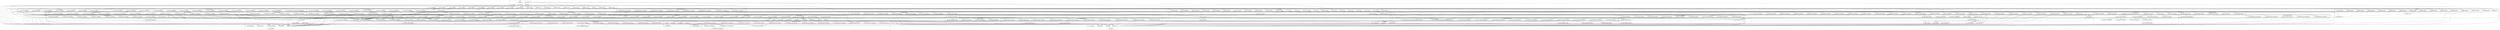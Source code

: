 digraph {
graph [overlap=false]
subgraph cluster_Test_More {
	label="Test::More";
	"Test::More::BEGIN@18";
	"Test::More::BEGIN@225";
	"Test::More::BEGIN@13";
	"Test::More::BEGIN@16";
	"Test::More::BEGIN@15";
	"Test::More::BEGIN@19";
	"Test::More::BEGIN@5";
	"Test::More::BEGIN@260";
	"Test::More::BEGIN@10";
	"Test::More::ok";
	"Test::More::BEGIN@12";
	"Test::More::import_extra";
	"Test::More::BEGIN@23";
	"Test::More::BEGIN@21";
	"Test::More::import";
	"Test::More::BEGIN@3";
	"Test::More::BEGIN@53";
	"Test::More::BEGIN@4";
	"Test::More::done_testing";
	"Test::More::BEGIN@121";
	"Test::More::BEGIN@11";
}
subgraph cluster_Test_Stream_Subtest {
	label="Test::Stream::Subtest";
	"Test::Stream::Subtest::BEGIN@10";
	"Test::Stream::Subtest::BEGIN@9";
	"Test::Stream::Subtest::BEGIN@38";
	"Test::Stream::Subtest::BEGIN@11";
	"Test::Stream::Subtest::BEGIN@2";
	"Test::Stream::Subtest::BEGIN@12";
	"Test::Stream::Subtest::BEGIN@5";
	"Test::Stream::Subtest::BEGIN@14";
	"Test::Stream::Subtest::BEGIN@3";
}
subgraph cluster_Test_Stream_Exporter {
	label="Test::Stream::Exporter";
	"Test::Stream::Exporter::import";
	"Test::Stream::Exporter::__ANON__[lib/Test/Stream/Exporter.pm:39]";
	"Test::Stream::Exporter::export";
	"Test::Stream::Exporter::BEGIN@5";
	"Test::Stream::Exporter::exports";
	"Test::Stream::Exporter::BEGIN@17";
	"Test::Stream::Exporter::CORE:subst";
	"Test::Stream::Exporter::BEGIN@6";
	"Test::Stream::Exporter::cleanup";
	"Test::Stream::Exporter::export_meta";
	"Test::Stream::Exporter::BEGIN@2";
	"Test::Stream::Exporter::export_to";
	"Test::Stream::Exporter::default_export";
	"Test::Stream::Exporter::default_exports";
	"Test::Stream::Exporter::BEGIN@72";
	"Test::Stream::Exporter::BEGIN@3";
}
subgraph cluster_Test_Builder {
	label="Test::Builder";
	"Test::Builder::BEGIN@4";
	"Test::Builder::BEGIN@18";
	"Test::Builder::BEGIN@262";
	"Test::Builder::reset";
	"Test::Builder::BEGIN@14";
	"Test::Builder::BEGIN@22";
	"Test::Builder::BEGIN@261";
	"Test::Builder::BEGIN@3";
	"Test::Builder::BEGIN@12";
	"Test::Builder::BEGIN@5";
	"Test::Builder::BEGIN@20";
	"Test::Builder::BEGIN@17";
	"Test::Builder::BEGIN@15";
	"Test::Builder::new";
	"Test::Builder::BEGIN@11";
	"Test::Builder::BEGIN@944";
	"Test::Builder::create";
	"Test::Builder::BEGIN@13";
}
subgraph cluster_Test_Stream_Threads {
	label="Test::Stream::Threads";
	"Test::Stream::Threads::BEGIN@5";
	"Test::Stream::Threads::BEGIN@2";
	"Test::Stream::Threads::BEGIN@23";
	"Test::Stream::Threads::BEGIN@3";
	"Test::Stream::Threads::BEGIN@6";
}
subgraph cluster_version {
	label="version";
	"version::(cmp";
	"version::(bool";
}
subgraph cluster_Test_Stream_ExitMagic_Context {
	label="Test::Stream::ExitMagic::Context";
	"Test::Stream::ExitMagic::Context::init";
	"Test::Stream::ExitMagic::Context::BEGIN@2";
	"Test::Stream::ExitMagic::Context::BEGIN@3";
	"Test::Stream::ExitMagic::Context::snapshot";
	"Test::Stream::ExitMagic::Context::BEGIN@5";
}
subgraph cluster_Scalar_Util {
	label="Scalar::Util";
	"Scalar::Util::BEGIN@9";
	"Scalar::Util::blessed";
	"Scalar::Util::weaken";
}
subgraph cluster_Test_Stream_Event_Diag {
	label="Test::Stream::Event::Diag";
	"Test::Stream::Event::Diag::BEGIN@11";
	"Test::Stream::Event::Diag::BEGIN@3";
	"Test::Stream::Event::Diag::BEGIN@10";
	"Test::Stream::Event::Diag::BEGIN@5";
	"Test::Stream::Event::Diag::BEGIN@12";
	"Test::Stream::Event::Diag::BEGIN@2";
}
subgraph cluster_Test_Stream_IOSets {
	label="Test::Stream::IOSets";
	"Test::Stream::IOSets::_autoflush";
	"Test::Stream::IOSets::CORE:binmode";
	"Test::Stream::IOSets::CORE:open";
	"Test::Stream::IOSets::_copy_io_layers";
	"Test::Stream::IOSets::open_handles";
	"Test::Stream::IOSets::BEGIN@2";
	"Test::Stream::IOSets::__ANON__[lib/Test/Stream/IOSets.pm:76]";
	"Test::Stream::IOSets::BEGIN@3";
	"Test::Stream::IOSets::CORE:match";
	"Test::Stream::IOSets::reset_legacy";
	"Test::Stream::IOSets::init_legacy";
	"Test::Stream::IOSets::BEGIN@5";
	"Test::Stream::IOSets::CORE:select";
	"Test::Stream::IOSets::_apply_layers";
	"Test::Stream::IOSets::new";
}
subgraph cluster_Test_Stream_PackageUtil {
	label="Test::Stream::PackageUtil";
	"Test::Stream::PackageUtil::import";
	"Test::Stream::PackageUtil::BEGIN@47";
	"Test::Stream::PackageUtil::BEGIN@61";
	"Test::Stream::PackageUtil::BEGIN@46";
	"Test::Stream::PackageUtil::BEGIN@19";
	"Test::Stream::PackageUtil::BEGIN@3";
	"Test::Stream::PackageUtil::BEGIN@2";
	"Test::Stream::PackageUtil::CORE:match";
	"Test::Stream::PackageUtil::package_purge_sym";
	"Test::Stream::PackageUtil::package_sym";
}
subgraph cluster_Exporter {
	label="Exporter";
	"Exporter::import";
	"Exporter::CORE:subst";
	"Exporter::CORE:match";
}
subgraph cluster_Test_Stream_Util {
	label="Test::Stream::Util";
	"Test::Stream::Util::BEGIN@7";
	"Test::Stream::Util::BEGIN@2";
	"Test::Stream::Util::BEGIN@170";
	"Test::Stream::Util::BEGIN@6";
	"Test::Stream::Util::BEGIN@5";
	"Test::Stream::Util::_local_protect";
	"Test::Stream::Util::BEGIN@81";
	"Test::Stream::Util::BEGIN@3";
}
subgraph cluster_Test_Stream_Event_Note {
	label="Test::Stream::Event::Note";
	"Test::Stream::Event::Note::BEGIN@10";
	"Test::Stream::Event::Note::BEGIN@3";
	"Test::Stream::Event::Note::BEGIN@2";
	"Test::Stream::Event::Note::BEGIN@5";
}
subgraph cluster_Config {
	label="Config";
	"Config::BEGIN@11";
	"Config::TIEHASH";
	"Config::BEGIN@9";
	"Config::BEGIN@47";
	"Config::BEGIN@10";
	"Config::FETCH";
	"Config::import";
}
subgraph cluster_Test_Stream_Event_Bail {
	label="Test::Stream::Event::Bail";
	"Test::Stream::Event::Bail::BEGIN@2";
	"Test::Stream::Event::Bail::BEGIN@5";
	"Test::Stream::Event::Bail::BEGIN@3";
}
subgraph cluster_Test_Stream {
	label="Test::Stream";
	"Test::Stream::_finalize_event";
	"Test::Stream::failed";
	"Test::Stream::BEGIN@13";
	"Test::Stream::BEGIN@12";
	"Test::Stream::BEGIN@8";
	"Test::Stream::ended";
	"Test::Stream::BEGIN@628";
	"Test::Stream::BEGIN@659";
	"Test::Stream::plan";
	"Test::Stream::_reset";
	"Test::Stream::init";
	"Test::Stream::_update_state";
	"Test::Stream::BEGIN@10";
	"Test::Stream::CORE:print";
	"Test::Stream::_render_tap";
	"Test::Stream::before_import";
	"Test::Stream::BEGIN@15";
	"Test::Stream::BEGIN@11";
	"Test::Stream::done_testing";
	"Test::Stream::count";
	"Test::Stream::END";
	"Test::Stream::send";
	"Test::Stream::BEGIN@2";
	"Test::Stream::BEGIN@47";
	"Test::Stream::BEGIN@9";
	"Test::Stream::_process_event";
	"Test::Stream::shared";
	"Test::Stream::BEGIN@3";
}
subgraph cluster_Test_Stream_ExitMagic {
	label="Test::Stream::ExitMagic";
	"Test::Stream::ExitMagic::be_helpful_magic";
	"Test::Stream::ExitMagic::do_magic";
	"Test::Stream::ExitMagic::init";
	"Test::Stream::ExitMagic::BEGIN@3";
	"Test::Stream::ExitMagic::BEGIN@2";
	"Test::Stream::ExitMagic::BEGIN@7";
}
subgraph cluster_Test_Stream_Event_Finish {
	label="Test::Stream::Event::Finish";
	"Test::Stream::Event::Finish::BEGIN@5";
	"Test::Stream::Event::Finish::BEGIN@3";
	"Test::Stream::Event::Finish::BEGIN@2";
}
subgraph cluster_Test_Stream_ArrayBase_Meta {
	label="Test::Stream::ArrayBase::Meta";
	"Test::Stream::ArrayBase::Meta::new";
	"Test::Stream::ArrayBase::Meta::BEGIN@57";
	"Test::Stream::ArrayBase::Meta::baseclass";
	"Test::Stream::ArrayBase::Meta::BEGIN@106";
	"Test::Stream::ArrayBase::Meta::_GROW";
	"Test::Stream::ArrayBase::Meta::subclass";
	"Test::Stream::ArrayBase::Meta::BEGIN@3";
	"Test::Stream::ArrayBase::Meta::BEGIN@5";
	"Test::Stream::ArrayBase::Meta::get";
	"Test::Stream::ArrayBase::Meta::BEGIN@2";
	"Test::Stream::ArrayBase::Meta::add_accessors";
	"Test::Stream::ArrayBase::Meta::fields";
}
subgraph cluster_Test_More_Tools {
	label="Test::More::Tools";
	"Test::More::Tools::BEGIN@145";
	"Test::More::Tools::BEGIN@2";
	"Test::More::Tools::BEGIN@5";
	"Test::More::Tools::BEGIN@11";
	"Test::More::Tools::BEGIN@3";
	"Test::More::Tools::BEGIN@12";
	"Test::More::Tools::BEGIN@7";
}
subgraph cluster_Test_Stream_Exporter_Meta {
	label="Test::Stream::Exporter::Meta";
	"Test::Stream::Exporter::Meta::default";
	"Test::Stream::Exporter::Meta::exports";
	"Test::Stream::Exporter::Meta::BEGIN@100";
	"Test::Stream::Exporter::Meta::new";
	"Test::Stream::Exporter::Meta::add";
	"Test::Stream::Exporter::Meta::BEGIN@101.2";
	"Test::Stream::Exporter::Meta::BEGIN@101";
	"Test::Stream::Exporter::Meta::BEGIN@3";
	"Test::Stream::Exporter::Meta::add_default";
	"Test::Stream::Exporter::Meta::add_default_bulk";
	"Test::Stream::Exporter::Meta::BEGIN@5";
	"Test::Stream::Exporter::Meta::BEGIN@100.1";
	"Test::Stream::Exporter::Meta::BEGIN@2";
	"Test::Stream::Exporter::Meta::get";
	"Test::Stream::Exporter::Meta::BEGIN@89";
	"Test::Stream::Exporter::Meta::add_bulk";
}
subgraph cluster_PerlIO {
	label="PerlIO";
	"PerlIO::get_layers";
}
subgraph cluster_Test_Stream_Event {
	label="Test::Stream::Event";
	"Test::Stream::Event::BEGIN@2";
	"Test::Stream::Event::BEGIN@3";
	"Test::Stream::Event::BEGIN@8";
	"Test::Stream::Event::encoding";
	"Test::Stream::Event::init";
	"Test::Stream::Event::BEGIN@5";
	"Test::Stream::Event::import";
	"Test::Stream::Event::BEGIN@6";
}
subgraph cluster_Test_Stream_Context {
	label="Test::Stream::Context";
	"Test::Stream::Context::BEGIN@10";
	"Test::Stream::Context::BEGIN@11";
	"Test::Stream::Context::BEGIN@425";
	"Test::Stream::Context::_find_context";
	"Test::Stream::Context::context";
	"Test::Stream::Context::_ok";
	"Test::Stream::Context::ok";
	"Test::Stream::Context::snapshot";
	"Test::Stream::Context::BEGIN@77";
	"Test::Stream::Context::BEGIN@407";
	"Test::Stream::Context::BEGIN@9";
	"Test::Stream::Context::BEGIN@3";
	"Test::Stream::Context::BEGIN@433";
	"Test::Stream::Context::BEGIN@14";
	"Test::Stream::Context::register_event";
	"Test::Stream::Context::finish";
	"Test::Stream::Context::BEGIN@7";
	"Test::Stream::Context::BEGIN@385";
	"Test::Stream::Context::BEGIN@78";
	"Test::Stream::Context::DESTROY";
	"Test::Stream::Context::BEGIN@5";
	"Test::Stream::Context::CORE:subst";
	"Test::Stream::Context::done_testing";
	"Test::Stream::Context::BEGIN@406";
	"Test::Stream::Context::BEGIN@18";
	"Test::Stream::Context::BEGIN@426";
	"Test::Stream::Context::CORE:match";
	"Test::Stream::Context::BEGIN@2";
	"Test::Stream::Context::BEGIN@24";
	"Test::Stream::Context::BEGIN@12";
	"Test::Stream::Context::_plan";
}
subgraph cluster_Test_Stream_HashBase {
	label="Test::Stream::HashBase";
	"Test::Stream::HashBase::BEGIN@29";
	"Test::Stream::HashBase::apply_to";
	"Test::Stream::HashBase::import";
	"Test::Stream::HashBase::BEGIN@7";
	"Test::Stream::HashBase::CORE:subst";
	"Test::Stream::HashBase::new";
	"Test::Stream::HashBase::BEGIN@9";
	"Test::Stream::HashBase::BEGIN@6";
	"Test::Stream::HashBase::new_ordered";
	"Test::Stream::HashBase::BEGIN@3";
	"Test::Stream::HashBase::BEGIN@2";
	"Test::Stream::HashBase::BEGIN@5";
}
subgraph cluster_strict {
	label="strict";
	"strict::CORE:regcomp";
	"strict::import";
	"strict::unimport";
	"strict::bits";
	"strict::CORE:match";
}
subgraph cluster_main {
	label="main";
	"main::BEGIN@4";
	"main::RUNTIME";
	"main::BEGIN@1";
	"main::BEGIN@2";
	"main::NULL";
}
subgraph cluster_vars {
	label="vars";
	"vars::CORE:match";
	"vars::BEGIN@3";
	"vars::import";
	"vars::BEGIN@7";
	"vars::BEGIN@8";
}
subgraph cluster_Test_Stream_Event_Plan {
	label="Test::Stream::Event::Plan";
	"Test::Stream::Event::Plan::BEGIN@5";
	"Test::Stream::Event::Plan::BEGIN@10";
	"Test::Stream::Event::Plan::BEGIN@2";
	"Test::Stream::Event::Plan::BEGIN@3";
	"Test::Stream::Event::Plan::to_tap";
	"Test::Stream::Event::Plan::init";
}
subgraph cluster_Test_More_DeepCheck {
	label="Test::More::DeepCheck";
	"Test::More::DeepCheck::BEGIN@2";
	"Test::More::DeepCheck::BEGIN@3";
	"Test::More::DeepCheck::BEGIN@5";
}
subgraph cluster_List_Util {
	label="List::Util";
	"List::Util::BEGIN@30";
	"List::Util::BEGIN@9";
}
subgraph cluster_Test_Stream_Block {
	label="Test::Stream::Block";
	"Test::Stream::Block::BEGIN@6";
	"Test::Stream::Block::BEGIN@176";
	"Test::Stream::Block::BEGIN@5";
	"Test::Stream::Block::BEGIN@2";
	"Test::Stream::Block::BEGIN@8";
	"Test::Stream::Block::BEGIN@3";
}
subgraph cluster_warnings {
	label="warnings";
	"warnings::_mkMask";
	"warnings::CORE:regcomp";
	"warnings::CORE:match";
	"warnings::register_categories";
	"warnings::unimport";
	"warnings::import";
}
subgraph cluster_Test_Stream_HashBase_Meta {
	label="Test::Stream::HashBase::Meta";
	"Test::Stream::HashBase::Meta::get";
	"Test::Stream::HashBase::Meta::__ANON__[lib/Test/Stream/HashBase/Meta.pm:94]";
	"Test::Stream::HashBase::Meta::BEGIN@5";
	"Test::Stream::HashBase::Meta::new";
	"Test::Stream::HashBase::Meta::BEGIN@2";
	"Test::Stream::HashBase::Meta::BEGIN@58";
	"Test::Stream::HashBase::Meta::BEGIN@3";
	"Test::Stream::HashBase::Meta::add_accessors";
	"Test::Stream::HashBase::Meta::subclass";
	"Test::Stream::HashBase::Meta::BEGIN@65";
	"Test::Stream::HashBase::Meta::BEGIN@92";
	"Test::Stream::HashBase::Meta::fields";
	"Test::Stream::HashBase::Meta::baseclass";
	"Test::Stream::HashBase::Meta::order";
	"Test::Stream::HashBase::Meta::__ANON__[lib/Test/Stream/HashBase/Meta.pm:95]";
}
subgraph cluster_Test_Stream_ArrayBase {
	label="Test::Stream::ArrayBase";
	"Test::Stream::ArrayBase::import";
	"Test::Stream::ArrayBase::apply_to";
	"Test::Stream::ArrayBase::BEGIN@9";
	"Test::Stream::ArrayBase::CORE:subst";
	"Test::Stream::ArrayBase::BEGIN@3";
	"Test::Stream::ArrayBase::BEGIN@29";
	"Test::Stream::ArrayBase::BEGIN@5";
	"Test::Stream::ArrayBase::BEGIN@6";
	"Test::Stream::ArrayBase::BEGIN@2";
	"Test::Stream::ArrayBase::BEGIN@7";
}
subgraph cluster_Test_More_DeepCheck_Strict {
	label="Test::More::DeepCheck::Strict";
	"Test::More::DeepCheck::Strict::BEGIN@2";
	"Test::More::DeepCheck::Strict::BEGIN@10";
	"Test::More::DeepCheck::Strict::BEGIN@3";
	"Test::More::DeepCheck::Strict::BEGIN@7";
	"Test::More::DeepCheck::Strict::BEGIN@6";
	"Test::More::DeepCheck::Strict::BEGIN@63";
	"Test::More::DeepCheck::Strict::BEGIN@5";
	"Test::More::DeepCheck::Strict::BEGIN@8";
}
subgraph cluster_warnings_register {
	label="warnings::register";
	"warnings::register::import";
}
subgraph cluster_Test_Stream_Toolset {
	label="Test::Stream::Toolset";
	"Test::Stream::Toolset::BEGIN@3";
	"Test::Stream::Toolset::BEGIN@7";
	"Test::Stream::Toolset::BEGIN@15";
	"Test::Stream::Toolset::BEGIN@10";
	"Test::Stream::Toolset::BEGIN@2";
	"Test::Stream::Toolset::BEGIN@13";
	"Test::Stream::Toolset::BEGIN@5";
	"Test::Stream::Toolset::BEGIN@14";
	"Test::Stream::Toolset::BEGIN@12";
	"Test::Stream::Toolset::BEGIN@6";
	"Test::Stream::Toolset::__ANON__[lib/Test/Stream/Toolset.pm:58]";
	"Test::Stream::Toolset::BEGIN@16";
	"Test::Stream::Toolset::BEGIN@18";
	"Test::Stream::Toolset::BEGIN@11";
}
subgraph cluster_Test_Stream_Event_Ok {
	label="Test::Stream::Event::Ok";
	"Test::Stream::Event::Ok::BEGIN@134";
	"Test::Stream::Event::Ok::BEGIN@7";
	"Test::Stream::Event::Ok::BEGIN@3";
	"Test::Stream::Event::Ok::init";
	"Test::Stream::Event::Ok::BEGIN@9";
	"Test::Stream::Event::Ok::BEGIN@5";
	"Test::Stream::Event::Ok::BEGIN@6";
	"Test::Stream::Event::Ok::BEGIN@2";
	"Test::Stream::Event::Ok::to_tap";
	"Test::Stream::Event::Ok::CORE:subst";
}
subgraph cluster_UNIVERSAL {
	label="UNIVERSAL";
	"UNIVERSAL::VERSION";
	"UNIVERSAL::isa";
	"UNIVERSAL::can";
}
subgraph cluster_Test_Stream_Meta {
	label="Test::Stream::Meta";
	"Test::Stream::Meta::BEGIN@12";
	"Test::Stream::Meta::init_tester";
	"Test::Stream::Meta::BEGIN@3";
	"Test::Stream::Meta::is_tester";
	"Test::Stream::Meta::BEGIN@6";
	"Test::Stream::Meta::BEGIN@14";
	"Test::Stream::Meta::BEGIN@8";
	"Test::Stream::Meta::BEGIN@5";
	"Test::Stream::Meta::BEGIN@2";
}
subgraph cluster_XSLoader {
	label="XSLoader";
	"XSLoader::load";
}
subgraph cluster_Test_Stream_Carp {
	label="Test::Stream::Carp";
	"Test::Stream::Carp::BEGIN@2";
	"Test::Stream::Carp::BEGIN@3";
	"Test::Stream::Carp::BEGIN@5";
}
subgraph cluster_Test_Stream_Event_Subtest {
	label="Test::Stream::Event::Subtest";
	"Test::Stream::Event::Subtest::BEGIN@3";
	"Test::Stream::Event::Subtest::BEGIN@2";
	"Test::Stream::Event::Subtest::BEGIN@7";
	"Test::Stream::Event::Subtest::BEGIN@5";
	"Test::Stream::Event::Subtest::BEGIN@9";
	"Test::Stream::Event::Subtest::BEGIN@6";
}
"Test::Stream::done_testing" -> "Test::Stream::Context::_plan";
"Test::Stream::ArrayBase::Meta::BEGIN@106" -> "strict::unimport";
"Config::BEGIN@47" -> "strict::unimport";
"Test::Stream::Exporter::BEGIN@72" -> "strict::unimport";
"Test::Stream::PackageUtil::BEGIN@47" -> "strict::unimport";
"Test::Stream::ArrayBase::Meta::BEGIN@57" -> "strict::unimport";
"Test::Stream::HashBase::BEGIN@29" -> "strict::unimport";
"Test::Stream::Context::BEGIN@385" -> "strict::unimport";
"Test::Stream::Context::BEGIN@406" -> "strict::unimport";
"List::Util::BEGIN@30" -> "strict::unimport";
"Test::Stream::Exporter::Meta::BEGIN@89" -> "strict::unimport";
"Test::Builder::BEGIN@261" -> "strict::unimport";
"Test::Stream::HashBase::Meta::BEGIN@58" -> "strict::unimport";
"Test::Stream::Block::BEGIN@176" -> "strict::unimport";
"Test::Stream::Context::BEGIN@425" -> "strict::unimport";
"Test::Stream::HashBase::Meta::BEGIN@92" -> "strict::unimport";
"Test::Stream::PackageUtil::BEGIN@61" -> "strict::unimport";
"Test::Stream::Exporter::Meta::BEGIN@100" -> "strict::unimport";
"Test::Stream::PackageUtil::BEGIN@19" -> "strict::unimport";
"Test::Stream::Exporter::Meta::BEGIN@101" -> "strict::unimport";
"Test::Stream::Context::BEGIN@77" -> "strict::unimport";
"Test::Stream::ArrayBase::BEGIN@29" -> "strict::unimport";
"Test::Stream::BEGIN@8" -> "Test::Stream::Context::BEGIN@12";
"main::BEGIN@4" -> "Test::More::BEGIN@3";
"Test::Stream::IOSets::_apply_layers" -> "Test::Stream::IOSets::CORE:binmode";
"Test::Stream::BEGIN@8" -> "Test::Stream::Context::BEGIN@18";
"Test::Stream::Exporter::BEGIN@5" -> "Test::Stream::PackageUtil::BEGIN@3";
"Test::More::BEGIN@10" -> "Test::Stream::BEGIN@3";
"Test::Stream::HashBase::new" -> "Test::Stream::ExitMagic::init";
"Test::More::BEGIN@12" -> "Test::Stream::Toolset::BEGIN@14";
"Test::Stream::Toolset::BEGIN@12" -> "Test::Stream::Event::Finish::BEGIN@3";
"Test::Stream::Event::BEGIN@8" -> "Test::Stream::HashBase::BEGIN@9";
"Test::Stream::IOSets::new" -> "Test::Stream::IOSets::reset_legacy";
"Test::Stream::Carp::BEGIN@5" -> "Test::Stream::Exporter::BEGIN@3";
"Test::More::BEGIN@13" -> "Test::Stream::Subtest::BEGIN@9";
"Test::Stream::END" -> "Test::Stream::ExitMagic::do_magic";
"Test::Builder::BEGIN@11" -> "UNIVERSAL::VERSION";
"Test::More::BEGIN@10" -> "UNIVERSAL::VERSION";
"Test::Stream::Event::BEGIN@8" -> "Test::Stream::HashBase::BEGIN@2";
"Test::More::BEGIN@19" -> "Test::More::DeepCheck::Strict::BEGIN@5";
"Test::Stream::HashBase::new" -> "Test::Stream::Event::Ok::init";
"Test::Stream::Exporter::export" -> "Test::Stream::Exporter::export_meta";
"Test::Stream::Exporter::exports" -> "Test::Stream::Exporter::export_meta";
"Test::Stream::Exporter::default_export" -> "Test::Stream::Exporter::export_meta";
"Test::Stream::Exporter::default_exports" -> "Test::Stream::Exporter::export_meta";
"Test::More::BEGIN@21" -> "Test::Builder::BEGIN@22";
"Test::Stream::BEGIN@8" -> "Test::Stream::Context::BEGIN@24";
"Test::Stream::Context::_ok" -> "Test::Stream::send";
"Test::Stream::Context::_plan" -> "Test::Stream::send";
"Test::Stream::Context::finish" -> "Test::Stream::send";
"Test::More::BEGIN@21" -> "Test::Builder::BEGIN@3";
"Test::More::DeepCheck::Strict::BEGIN@10" -> "Test::Stream::ArrayBase::BEGIN@7";
"Test::Stream::Threads::BEGIN@6" -> "Config::BEGIN@10";
"Test::More::BEGIN@12" -> "Test::Stream::Toolset::BEGIN@12";
"Test::Builder::create" -> "Test::Builder::reset";
"Test::Stream::Threads::BEGIN@5" -> "Config::FETCH";
"Test::Builder::BEGIN@22" -> "Test::Stream::HashBase::Meta::__ANON__[lib/Test/Stream/HashBase/Meta.pm:95]";
"Test::More::DeepCheck::Strict::BEGIN@10" -> "Test::Stream::ArrayBase::import";
"Test::More::DeepCheck::BEGIN@5" -> "Test::Stream::ArrayBase::import";
"Exporter::import" -> "Exporter::CORE:match";
"Test::More::BEGIN@19" -> "Test::More::DeepCheck::Strict::BEGIN@63";
"Test::Stream::BEGIN@8" -> "Test::Stream::Context::BEGIN@3";
"Test::Stream::ExitMagic::do_magic" -> "Test::Stream::failed";
"Test::Stream::ArrayBase::BEGIN@5" -> "Test::Stream::ArrayBase::Meta::BEGIN@5";
"Test::Stream::Toolset::BEGIN@16" -> "Test::Stream::Event::Subtest::BEGIN@9";
"Test::Stream::init" -> "Test::Stream::IOSets::new";
"main::RUNTIME" -> "Test::More::ok";
"Test::Stream::Context::context" -> "Scalar::Util::weaken";
"Test::Stream::BEGIN@8" -> "Test::Stream::Context::BEGIN@10";
"Test::More::BEGIN@21" -> "Test::Builder::BEGIN@261";
"main::RUNTIME" -> "Test::Stream::END";
"Test::More::BEGIN@19" -> "Test::More::DeepCheck::Strict::BEGIN@8";
"Test::Stream::Exporter::Meta::new" -> "Test::Stream::Exporter::Meta::add_bulk";
"Test::Stream::Exporter::exports" -> "Test::Stream::Exporter::Meta::add_bulk";
"Test::Stream::Exporter::BEGIN@6" -> "Test::Stream::Exporter::Meta::BEGIN@5";
"main::RUNTIME" -> "Test::More::done_testing";
"Test::Stream::BEGIN@8" -> "Test::Stream::Context::BEGIN@14";
"main::BEGIN@4" -> "Test::More::BEGIN@260";
"Test::Stream::Context::BEGIN@9" -> "Test::Stream::Threads::BEGIN@23";
"Test::Stream::send" -> "Test::Stream::_update_state";
"Test::Stream::Context::_ok" -> "Test::Stream::Context::snapshot";
"Test::Stream::done_testing" -> "Test::Stream::Context::snapshot";
"Test::Stream::Context::_plan" -> "Test::Stream::Context::snapshot";
"Test::More::BEGIN@21" -> "Test::Builder::BEGIN@944";
"Test::Stream::Event::BEGIN@8" -> "Test::Stream::HashBase::BEGIN@5";
"Test::Stream::Context::BEGIN@12" -> "Test::Stream::Meta::BEGIN@5";
"Test::Stream::Context::BEGIN@5" -> "Exporter::import";
"Test::More::DeepCheck::Strict::BEGIN@5" -> "Exporter::import";
"Test::Stream::Event::BEGIN@5" -> "Exporter::import";
"Test::More::BEGIN@16" -> "Exporter::import";
"Test::Stream::ArrayBase::BEGIN@7" -> "Exporter::import";
"Test::Stream::Event::Subtest::BEGIN@5" -> "Exporter::import";
"Test::Stream::Util::BEGIN@5" -> "Exporter::import";
"Test::Stream::Block::BEGIN@5" -> "Exporter::import";
"Test::Stream::Event::Ok::BEGIN@5" -> "Exporter::import";
"Test::Builder::BEGIN@18" -> "Exporter::import";
"Test::More::Tools::BEGIN@12" -> "Exporter::import";
"Test::Stream::Subtest::BEGIN@10" -> "Exporter::import";
"Test::Stream::Event::Diag::BEGIN@11" -> "Exporter::import";
"Test::Stream::HashBase::BEGIN@7" -> "Exporter::import";
"Test::More::import" -> "Test::More::import_extra";
"Test::Stream::Toolset::BEGIN@11" -> "Test::Stream::Event::Diag::BEGIN@11";
"main::NULL" -> "main::BEGIN@1";
"Test::Stream::ArrayBase::apply_to" -> "Test::Stream::ArrayBase::Meta::baseclass";
"Test::Stream::Context::context" -> "Test::Stream::Context::_find_context";
"Test::Stream::HashBase::BEGIN@5" -> "Test::Stream::HashBase::Meta::BEGIN@3";
"Test::More::BEGIN@21" -> "Test::Builder::BEGIN@15";
"Test::Stream::Carp::BEGIN@5" -> "Test::Stream::Exporter::BEGIN@17";
"main::NULL" -> "main::BEGIN@4";
"Test::More::DeepCheck::Strict::BEGIN@10" -> "Test::Stream::ArrayBase::BEGIN@6";
"Test::Stream::HashBase::BEGIN@5" -> "Test::Stream::HashBase::Meta::BEGIN@58";
"Test::Stream::Context::BEGIN@5" -> "XSLoader::load";
"Test::Stream::Context::BEGIN@11" -> "Test::Stream::Util::BEGIN@7";
"Test::Stream::Threads::BEGIN@6" -> "Config::BEGIN@11";
"Test::Stream::ArrayBase::BEGIN@5" -> "Test::Stream::ArrayBase::Meta::BEGIN@2";
"Test::Stream::_process_event" -> "Test::Stream::_render_tap";
"Test::Stream::HashBase::apply_to" -> "Test::Stream::HashBase::Meta::baseclass";
"Test::Stream::BEGIN@10" -> "Test::Stream::IOSets::BEGIN@5";
"Test::More::BEGIN@18" -> "Test::More::Tools::BEGIN@145";
"Test::More::DeepCheck::Strict::BEGIN@10" -> "Test::Stream::ArrayBase::BEGIN@5";
"Test::More::BEGIN@10" -> "Test::Stream::BEGIN@8";
"Test::More::BEGIN@13" -> "Test::Stream::Subtest::BEGIN@2";
"Test::Stream::Subtest::BEGIN@5" -> "Test::Stream::Exporter::import";
"Test::Stream::Util::BEGIN@6" -> "Test::Stream::Exporter::import";
"Test::Stream::Threads::BEGIN@23" -> "Test::Stream::Exporter::import";
"Test::More::BEGIN@23" -> "Test::Stream::Exporter::import";
"Test::Stream::BEGIN@47" -> "Test::Stream::Exporter::import";
"Test::Stream::Context::BEGIN@18" -> "Test::Stream::Exporter::import";
"Test::Stream::Toolset::BEGIN@18" -> "Test::Stream::Exporter::import";
"Test::Stream::Meta::BEGIN@14" -> "Test::Stream::Exporter::import";
"Test::Stream::Carp::BEGIN@5" -> "Test::Stream::Exporter::import";
"Test::More::Tools::BEGIN@7" -> "Test::Stream::Exporter::import";
"Test::More::done_testing" -> "Test::Stream::Context::context";
"Test::More::ok" -> "Test::Stream::Context::context";
"Test::Stream::Toolset::__ANON__[lib/Test/Stream/Toolset.pm:58]" -> "Test::Stream::Context::context";
"Test::Stream::HashBase::new" -> "Test::Stream::ExitMagic::Context::init";
"Test::More::BEGIN@18" -> "Test::More::Tools::BEGIN@11";
"Test::More::BEGIN@18" -> "Test::More::Tools::BEGIN@12";
"Test::More::BEGIN@13" -> "Test::Stream::Subtest::BEGIN@38";
"main::BEGIN@4" -> "Test::More::BEGIN@10";
"Test::Stream::Context::context" -> "Test::Stream::shared";
"Test::Builder::BEGIN@22" -> "Test::Stream::shared";
"Test::Builder::reset" -> "Test::Stream::shared";
"Test::Stream::Event::Note::BEGIN@5" -> "Test::Stream::Event::import";
"Test::Stream::Event::Subtest::BEGIN@9" -> "Test::Stream::Event::import";
"Test::Stream::Event::Finish::BEGIN@5" -> "Test::Stream::Event::import";
"Test::Stream::Event::Bail::BEGIN@5" -> "Test::Stream::Event::import";
"Test::Stream::Event::Plan::BEGIN@5" -> "Test::Stream::Event::import";
"Test::Stream::Event::Ok::BEGIN@9" -> "Test::Stream::Event::import";
"Test::Stream::Event::Diag::BEGIN@5" -> "Test::Stream::Event::import";
"main::BEGIN@1" -> "strict::CORE:regcomp";
"Test::Stream::Exporter::Meta::add_default_bulk" -> "Test::Stream::PackageUtil::package_sym";
"Test::Stream::Exporter::Meta::add" -> "Test::Stream::PackageUtil::package_sym";
"Test::Stream::Exporter::Meta::add_bulk" -> "Test::Stream::PackageUtil::package_sym";
"Test::More::BEGIN@21" -> "Test::Builder::BEGIN@262";
"Test::Stream::ExitMagic::do_magic" -> "Test::Stream::Context::finish";
"Test::Stream::Context::snapshot" -> "Scalar::Util::blessed";
"Test::Stream::Toolset::BEGIN@15" -> "Test::Stream::Event::Plan::BEGIN@10";
"Test::Stream::Threads::BEGIN@6" -> "Config::BEGIN@47";
"Test::Stream::Context::BEGIN@5" -> "List::Util::BEGIN@9";
"Test::More::BEGIN@10" -> "Test::Stream::BEGIN@15";
"Test::Stream::BEGIN@8" -> "Test::Stream::Context::BEGIN@433";
"Test::Stream::Subtest::BEGIN@14" -> "Test::Stream::Block::BEGIN@3";
"main::BEGIN@4" -> "Test::More::BEGIN@5";
"Test::Stream::ExitMagic::do_magic" -> "Test::Stream::ended";
"Test::Stream::Exporter::BEGIN@6" -> "Test::Stream::Exporter::Meta::BEGIN@101.2";
"Test::Stream::Context::BEGIN@10" -> "Test::Stream::Event::BEGIN@8";
"main::BEGIN@4" -> "Test::More::BEGIN@13";
"Test::Stream::BEGIN@8" -> "Test::Stream::Context::BEGIN@77";
"Test::Stream::Exporter::default_export" -> "Test::Stream::Exporter::Meta::add_default";
"Test::Stream::ArrayBase::import" -> "Test::Stream::ArrayBase::apply_to";
"Test::Stream::Subtest::BEGIN@14" -> "Test::Stream::Block::BEGIN@6";
"Test::Stream::Toolset::BEGIN@13" -> "Test::Stream::Event::Note::BEGIN@10";
"Test::Stream::Toolset::BEGIN@13" -> "Test::Stream::Event::Note::BEGIN@3";
"Test::Stream::Context::done_testing" -> "Test::Stream::done_testing";
"Test::Stream::Subtest::BEGIN@14" -> "Test::Stream::Block::BEGIN@8";
"Test::Stream::Context::BEGIN@7" -> "Test::Stream::Exporter::cleanup";
"Test::More::BEGIN@12" -> "Test::Stream::Exporter::cleanup";
"Test::Stream::Context::BEGIN@11" -> "Test::Stream::Exporter::cleanup";
"Test::More::BEGIN@10" -> "Test::Stream::Exporter::cleanup";
"main::BEGIN@4" -> "Test::Stream::Exporter::cleanup";
"Test::Stream::BEGIN@8" -> "Test::Stream::Exporter::cleanup";
"Test::Stream::Context::BEGIN@12" -> "Test::Stream::Exporter::cleanup";
"Test::Stream::Context::BEGIN@9" -> "Test::Stream::Exporter::cleanup";
"Test::More::BEGIN@18" -> "Test::Stream::Exporter::cleanup";
"Test::More::BEGIN@13" -> "Test::Stream::Exporter::cleanup";
"main::BEGIN@1" -> "strict::CORE:match";
"Test::Stream::Util::_local_protect" -> "Test::Stream::IOSets::__ANON__[lib/Test/Stream/IOSets.pm:76]";
"Test::Stream::ArrayBase::apply_to" -> "Test::Stream::ArrayBase::Meta::add_accessors";
"Test::More::BEGIN@12" -> "Test::Stream::Toolset::BEGIN@18";
"Test::Stream::Exporter::BEGIN@5" -> "Test::Stream::PackageUtil::BEGIN@2";
"Test::Stream::ArrayBase::Meta::subclass" -> "Test::Stream::ArrayBase::Meta::fields";
"Test::Stream::Context::BEGIN@10" -> "Test::Stream::Event::BEGIN@5";
"Test::Stream::HashBase::Meta::subclass" -> "UNIVERSAL::can";
"Test::Stream::HashBase::new" -> "UNIVERSAL::can";
"Test::Stream::ArrayBase::Meta::subclass" -> "UNIVERSAL::can";
"Test::Stream::_render_tap" -> "UNIVERSAL::can";
"Test::Stream::Context::register_event" -> "UNIVERSAL::can";
"Test::More::import" -> "UNIVERSAL::can";
"Test::Stream::Exporter::__ANON__[lib/Test/Stream/Exporter.pm:39]" -> "UNIVERSAL::can";
"Test::Stream::shared" -> "Test::Stream::ExitMagic::BEGIN@7";
"Test::Stream::ArrayBase::apply_to" -> "Test::Stream::ArrayBase::Meta::subclass";
"Test::More::BEGIN@21" -> "Test::Builder::BEGIN@18";
"Test::Stream::HashBase::BEGIN@5" -> "Test::Stream::HashBase::Meta::BEGIN@65";
"Test::Stream::Context::BEGIN@11" -> "Test::Stream::Util::BEGIN@5";
"Test::Stream::_render_tap" -> "Test::Stream::Event::encoding";
"Test::Stream::shared" -> "Test::Stream::ExitMagic::BEGIN@2";
"Test::Stream::Toolset::BEGIN@15" -> "Test::Stream::Event::Plan::BEGIN@5";
"Test::Stream::HashBase::BEGIN@5" -> "Test::Stream::HashBase::Meta::BEGIN@5";
"main::BEGIN@4" -> "Test::More::BEGIN@225";
"Test::More::ok" -> "Test::Stream::Context::ok";
"Test::Stream::HashBase::import" -> "Test::Stream::HashBase::apply_to";
"Test::Stream::Event::import" -> "Test::Stream::HashBase::apply_to";
"Test::Stream::Toolset::__ANON__[lib/Test/Stream/Toolset.pm:58]" -> "Test::Stream::Meta::init_tester";
"Test::Stream::Exporter::Meta::BEGIN@5" -> "Test::Stream::PackageUtil::import";
"Test::Stream::Exporter::BEGIN@5" -> "Test::Stream::PackageUtil::import";
"Test::Stream::Meta::BEGIN@12" -> "Test::Stream::PackageUtil::import";
"Test::Stream::Toolset::BEGIN@16" -> "Test::Stream::Event::Subtest::BEGIN@2";
"Test::Stream::Context::BEGIN@11" -> "Test::Stream::Exporter::exports";
"Test::More::BEGIN@10" -> "Test::Stream::Exporter::exports";
"Test::Stream::BEGIN@8" -> "Test::Stream::Exporter::exports";
"Test::Stream::Carp::BEGIN@5" -> "Test::Stream::Exporter::exports";
"Test::Stream::Toolset::BEGIN@11" -> "Test::Stream::Event::Diag::BEGIN@10";
"warnings::register_categories" -> "warnings::_mkMask";
"Config::BEGIN@11" -> "vars::import";
"Test::Stream::BEGIN@8" -> "Test::Stream::Context::BEGIN@2";
"Test::Stream::Threads::BEGIN@6" -> "version::(bool";
"vars::BEGIN@7" -> "warnings::register::import";
"Test::Stream::BEGIN@8" -> "Test::Stream::Context::BEGIN@385";
"Test::Stream::Toolset::BEGIN@14" -> "Test::Stream::Event::Ok::BEGIN@134";
"Test::Stream::HashBase::Meta::subclass" -> "Test::Stream::HashBase::Meta::order";
"Test::Stream::HashBase::new_ordered" -> "Test::Stream::HashBase::Meta::order";
"Test::Stream::IOSets::_apply_layers" -> "Test::Stream::IOSets::CORE:match";
"Test::Stream::Exporter::Meta::BEGIN@3" -> "warnings::import";
"Test::Stream::Event::Subtest::BEGIN@3" -> "warnings::import";
"Test::Stream::Subtest::BEGIN@3" -> "warnings::import";
"Test::Stream::Context::BEGIN@3" -> "warnings::import";
"main::BEGIN@2" -> "warnings::import";
"Test::Stream::Event::Bail::BEGIN@3" -> "warnings::import";
"Test::Stream::Threads::BEGIN@3" -> "warnings::import";
"Config::BEGIN@10" -> "warnings::import";
"Test::Stream::Event::BEGIN@3" -> "warnings::import";
"Test::More::Tools::BEGIN@3" -> "warnings::import";
"Test::Stream::Carp::BEGIN@3" -> "warnings::import";
"Test::More::DeepCheck::Strict::BEGIN@3" -> "warnings::import";
"Test::Stream::Meta::BEGIN@3" -> "warnings::import";
"Test::Stream::Event::Ok::BEGIN@3" -> "warnings::import";
"Test::Stream::ArrayBase::Meta::BEGIN@3" -> "warnings::import";
"Test::Stream::Block::BEGIN@3" -> "warnings::import";
"Test::More::BEGIN@5" -> "warnings::import";
"Test::More::DeepCheck::BEGIN@3" -> "warnings::import";
"Test::Stream::HashBase::BEGIN@3" -> "warnings::import";
"Test::Stream::Util::BEGIN@3" -> "warnings::import";
"Test::Stream::IOSets::BEGIN@3" -> "warnings::import";
"Test::Stream::ExitMagic::BEGIN@3" -> "warnings::import";
"Test::Stream::HashBase::Meta::BEGIN@3" -> "warnings::import";
"Test::Stream::Event::Note::BEGIN@3" -> "warnings::import";
"Test::Stream::ExitMagic::Context::BEGIN@3" -> "warnings::import";
"Test::Stream::Toolset::BEGIN@3" -> "warnings::import";
"Test::Stream::PackageUtil::BEGIN@3" -> "warnings::import";
"Test::Stream::BEGIN@3" -> "warnings::import";
"Test::Builder::BEGIN@5" -> "warnings::import";
"Test::Stream::Exporter::BEGIN@3" -> "warnings::import";
"Test::Stream::ArrayBase::BEGIN@3" -> "warnings::import";
"Test::Stream::Event::Plan::BEGIN@3" -> "warnings::import";
"Test::Stream::Event::Diag::BEGIN@3" -> "warnings::import";
"Test::Stream::Event::Finish::BEGIN@3" -> "warnings::import";
"Test::Stream::Context::BEGIN@10" -> "Test::Stream::Event::BEGIN@2";
"Test::Stream::ArrayBase::apply_to" -> "Test::More::DeepCheck::BEGIN@3";
"Test::Stream::ArrayBase::apply_to" -> "Test::More::DeepCheck::BEGIN@5";
"Test::Stream::Event::BEGIN@8" -> "Test::Stream::HashBase::BEGIN@3";
"Test::Stream::Context::done_testing" -> "Test::Stream::HashBase::Meta::__ANON__[lib/Test/Stream/HashBase/Meta.pm:94]";
"Test::Stream::Context::_plan" -> "Test::Stream::HashBase::Meta::__ANON__[lib/Test/Stream/HashBase/Meta.pm:94]";
"Test::Stream::END" -> "Test::Stream::HashBase::Meta::__ANON__[lib/Test/Stream/HashBase/Meta.pm:94]";
"Test::Stream::ExitMagic::do_magic" -> "Test::Stream::HashBase::Meta::__ANON__[lib/Test/Stream/HashBase/Meta.pm:94]";
"Test::Stream::ExitMagic::be_helpful_magic" -> "Test::Stream::HashBase::Meta::__ANON__[lib/Test/Stream/HashBase/Meta.pm:94]";
"Test::Stream::_render_tap" -> "Test::Stream::HashBase::Meta::__ANON__[lib/Test/Stream/HashBase/Meta.pm:94]";
"Test::Stream::Context::finish" -> "Test::Stream::HashBase::Meta::__ANON__[lib/Test/Stream/HashBase/Meta.pm:94]";
"Test::Builder::reset" -> "Test::Stream::HashBase::Meta::__ANON__[lib/Test/Stream/HashBase/Meta.pm:94]";
"Test::Stream::Event::Ok::to_tap" -> "Test::Stream::HashBase::Meta::__ANON__[lib/Test/Stream/HashBase/Meta.pm:94]";
"Test::Stream::_reset" -> "Test::Stream::HashBase::Meta::__ANON__[lib/Test/Stream/HashBase/Meta.pm:94]";
"Test::Stream::_update_state" -> "Test::Stream::HashBase::Meta::__ANON__[lib/Test/Stream/HashBase/Meta.pm:94]";
"Test::Stream::Event::encoding" -> "Test::Stream::HashBase::Meta::__ANON__[lib/Test/Stream/HashBase/Meta.pm:94]";
"Test::Stream::Context::context" -> "Test::Stream::HashBase::Meta::__ANON__[lib/Test/Stream/HashBase/Meta.pm:94]";
"Test::Stream::Event::Ok::init" -> "Test::Stream::HashBase::Meta::__ANON__[lib/Test/Stream/HashBase/Meta.pm:94]";
"Test::Stream::Context::_ok" -> "Test::Stream::HashBase::Meta::__ANON__[lib/Test/Stream/HashBase/Meta.pm:94]";
"Test::Stream::_finalize_event" -> "Test::Stream::HashBase::Meta::__ANON__[lib/Test/Stream/HashBase/Meta.pm:94]";
"Test::Stream::BEGIN@8" -> "Test::Stream::Context::BEGIN@407";
"Test::Stream::Subtest::BEGIN@38" -> "warnings::unimport";
"Test::Stream::Context::BEGIN@407" -> "warnings::unimport";
"Test::Builder::BEGIN@944" -> "warnings::unimport";
"Test::More::BEGIN@225" -> "warnings::unimport";
"Test::More::Tools::BEGIN@145" -> "warnings::unimport";
"Test::More::BEGIN@260" -> "warnings::unimport";
"Test::Stream::Context::BEGIN@433" -> "warnings::unimport";
"Test::Stream::Exporter::Meta::BEGIN@101.2" -> "warnings::unimport";
"Test::More::DeepCheck::Strict::BEGIN@63" -> "warnings::unimport";
"Test::Stream::BEGIN@628" -> "warnings::unimport";
"Test::Stream::BEGIN@659" -> "warnings::unimport";
"Test::Stream::Exporter::Meta::BEGIN@100.1" -> "warnings::unimport";
"Test::Stream::HashBase::Meta::BEGIN@65" -> "warnings::unimport";
"Test::Builder::BEGIN@262" -> "warnings::unimport";
"Test::Stream::Context::BEGIN@78" -> "warnings::unimport";
"Test::Stream::PackageUtil::BEGIN@46" -> "warnings::unimport";
"Test::Stream::Event::Ok::BEGIN@134" -> "warnings::unimport";
"Test::More::BEGIN@121" -> "warnings::unimport";
"Test::Stream::Util::BEGIN@170" -> "warnings::unimport";
"Test::More::BEGIN@53" -> "warnings::unimport";
"Test::Stream::Context::BEGIN@24" -> "warnings::unimport";
"Test::Stream::Context::BEGIN@426" -> "warnings::unimport";
"main::BEGIN@4" -> "Test::More::BEGIN@12";
"Test::Stream::Toolset::BEGIN@11" -> "Test::Stream::Event::Diag::BEGIN@2";
"Test::More::BEGIN@13" -> "Test::Stream::Subtest::BEGIN@10";
"Test::Stream::shared" -> "Test::Stream::ExitMagic::BEGIN@3";
"vars::import" -> "vars::CORE:match";
"Test::More::DeepCheck::Strict::BEGIN@10" -> "Test::Stream::ArrayBase::BEGIN@2";
"Test::Stream::Context::BEGIN@11" -> "Test::Stream::Util::BEGIN@170";
"Test::Stream::Event::Plan::init" -> "Test::Stream::Event::init";
"Test::Stream::Event::Ok::init" -> "Test::Stream::Event::init";
"Test::Stream::HashBase::new" -> "Test::Stream::Event::init";
"Exporter::import" -> "Exporter::CORE:subst";
"Config::BEGIN@11" -> "vars::BEGIN@3";
"Test::Stream::ArrayBase::BEGIN@5" -> "Test::Stream::ArrayBase::Meta::BEGIN@106";
"Test::Stream::Context::BEGIN@11" -> "Test::Stream::Util::BEGIN@81";
"Test::Stream::BEGIN@8" -> "Test::Stream::Exporter::default_exports";
"Test::Stream::Context::BEGIN@12" -> "Test::Stream::Exporter::default_exports";
"Test::Stream::Context::BEGIN@9" -> "Test::Stream::Exporter::default_exports";
"Test::More::BEGIN@18" -> "Test::Stream::Exporter::default_exports";
"Test::More::BEGIN@13" -> "Test::Stream::Exporter::default_exports";
"Test::Stream::Carp::BEGIN@5" -> "Test::Stream::Exporter::default_exports";
"Test::More::BEGIN@12" -> "Test::Stream::Exporter::default_exports";
"Test::More::BEGIN@10" -> "Test::Stream::Exporter::default_exports";
"main::BEGIN@4" -> "Test::Stream::Exporter::default_exports";
"Test::Stream::Subtest::BEGIN@14" -> "Test::Stream::Block::BEGIN@2";
"Test::More::BEGIN@12" -> "Test::Stream::Toolset::BEGIN@2";
"Test::Stream::IOSets::open_handles" -> "Test::Stream::IOSets::_autoflush";
"Test::Stream::IOSets::init_legacy" -> "Test::Stream::IOSets::_autoflush";
"Test::Stream::IOSets::__ANON__[lib/Test/Stream/IOSets.pm:76]" -> "PerlIO::get_layers";
"main::BEGIN@4" -> "Test::More::BEGIN@16";
"warnings::register::import" -> "warnings::register_categories";
"Test::More::BEGIN@13" -> "Test::Stream::Subtest::BEGIN@3";
"Test::Stream::Exporter::Meta::add_bulk" -> "Test::Stream::Exporter::Meta::exports";
"Test::Stream::Exporter::Meta::add" -> "Test::Stream::Exporter::Meta::exports";
"Test::Stream::Exporter::Meta::add_default_bulk" -> "Test::Stream::Exporter::Meta::exports";
"Test::Stream::Exporter::export_to" -> "Test::Stream::Exporter::Meta::exports";
"Test::Stream::Context::BEGIN@9" -> "Test::Stream::Threads::BEGIN@5";
"Test::Stream::Context::BEGIN@9" -> "Test::Stream::Threads::BEGIN@3";
"Test::Stream::Context::BEGIN@10" -> "Test::Stream::Event::BEGIN@6";
"Test::Stream::HashBase::Meta::subclass" -> "Test::Stream::Exporter::Meta::add";
"Test::Stream::ArrayBase::Meta::subclass" -> "Test::Stream::Exporter::Meta::add";
"Test::Stream::Exporter::Meta::add_default" -> "Test::Stream::Exporter::Meta::add";
"Test::Stream::Exporter::export" -> "Test::Stream::Exporter::Meta::add";
"Test::Stream::BEGIN@10" -> "Test::Stream::IOSets::init_legacy";
"Test::Stream::Context::BEGIN@5" -> "Scalar::Util::BEGIN@9";
"Test::Stream::Subtest::BEGIN@14" -> "Test::Stream::Block::BEGIN@176";
"Test::Stream::BEGIN@10" -> "Test::Stream::IOSets::BEGIN@2";
"Test::More::BEGIN@10" -> "Test::Stream::BEGIN@47";
"Test::More::BEGIN@19" -> "Test::More::DeepCheck::Strict::BEGIN@2";
"Test::Stream::Exporter::BEGIN@5" -> "Test::Stream::PackageUtil::BEGIN@46";
"Test::More::DeepCheck::Strict::BEGIN@10" -> "Test::Stream::ArrayBase::BEGIN@3";
"Test::Stream::ArrayBase::BEGIN@5" -> "Test::Stream::ArrayBase::Meta::BEGIN@57";
"Test::More::BEGIN@21" -> "Test::Builder::BEGIN@13";
"Test::More::DeepCheck::Strict::BEGIN@10" -> "Test::Stream::ArrayBase::BEGIN@29";
"Test::Stream::ArrayBase::apply_to" -> "Test::More::DeepCheck::BEGIN@2";
"Test::Stream::ExitMagic::do_magic" -> "Test::Stream::plan";
"Test::Builder::reset" -> "Test::Stream::_reset";
"Test::Stream::HashBase::new" -> "Test::Stream::init";
"Test::Stream::Threads::BEGIN@6" -> "Config::BEGIN@9";
"Test::Stream::shared" -> "Test::Stream::ExitMagic::Context::BEGIN@2";
"Test::More::import" -> "Test::Stream::Toolset::__ANON__[lib/Test/Stream/Toolset.pm:58]";
"Test::More::BEGIN@10" -> "Test::Stream::BEGIN@10";
"Test::Stream::Exporter::cleanup" -> "Test::Stream::PackageUtil::package_purge_sym";
"main::BEGIN@4" -> "Test::More::BEGIN@18";
"Test::Stream::Context::ok" -> "Test::Stream::Context::_ok";
"Test::Stream::Toolset::BEGIN@16" -> "Test::Stream::Event::Subtest::BEGIN@7";
"Test::Stream::Toolset::BEGIN@13" -> "Test::Stream::Event::Note::BEGIN@5";
"Test::Stream::Context::finish" -> "Test::Stream::ExitMagic::Context::snapshot";
"Test::Stream::_update_state" -> "Test::Stream::ExitMagic::Context::snapshot";
"Test::Stream::Exporter::BEGIN@6" -> "Test::Stream::Exporter::Meta::BEGIN@100";
"Test::More::DeepCheck::Strict::BEGIN@10" -> "Test::Stream::ArrayBase::BEGIN@9";
"Test::Stream::HashBase::apply_to" -> "Test::Stream::HashBase::Meta::add_accessors";
"Test::Stream::Context::BEGIN@11" -> "Test::Stream::Util::BEGIN@3";
"main::BEGIN@4" -> "Test::More::BEGIN@4";
"Test::Stream::Exporter::export_to" -> "Test::Stream::Exporter::CORE:subst";
"Test::More::BEGIN@10" -> "Test::Stream::BEGIN@9";
"Test::Stream::Toolset::BEGIN@12" -> "Test::Stream::Event::Finish::BEGIN@2";
"Test::Stream::_update_state" -> "Test::Stream::Context::DESTROY";
"Test::More::done_testing" -> "Test::Stream::Context::DESTROY";
"Test::More::ok" -> "Test::Stream::Context::DESTROY";
"Test::Stream::Toolset::__ANON__[lib/Test/Stream/Toolset.pm:58]" -> "Test::Stream::Context::DESTROY";
"Test::Stream::BEGIN@8" -> "Test::Stream::Context::BEGIN@78";
"Test::More::BEGIN@12" -> "Test::Stream::Toolset::BEGIN@7";
"main::BEGIN@4" -> "Test::More::BEGIN@121";
"Test::Stream::Toolset::BEGIN@14" -> "Test::Stream::Event::Ok::BEGIN@9";
"Test::Stream::Context::BEGIN@7" -> "Test::Stream::Carp::BEGIN@3";
"Test::More::BEGIN@18" -> "Test::More::Tools::BEGIN@7";
"Test::Stream::IOSets::_copy_io_layers" -> "Test::Stream::Util::_local_protect";
"Test::More::BEGIN@13" -> "Test::Stream::Subtest::BEGIN@12";
"Test::More::BEGIN@12" -> "Test::Stream::Toolset::BEGIN@11";
"Config::BEGIN@11" -> "vars::BEGIN@8";
"Test::Stream::Threads::BEGIN@6" -> "version::(cmp";
"Test::Stream::Exporter::import" -> "Test::Stream::Exporter::Meta::new";
"Test::Stream::Exporter::export_to" -> "Test::Stream::Exporter::Meta::new";
"Test::Stream::HashBase::apply_to" -> "Test::Stream::Exporter::Meta::new";
"Test::Stream::Exporter::BEGIN@17" -> "Test::Stream::Exporter::Meta::new";
"Test::Stream::ArrayBase::apply_to" -> "Test::Stream::Exporter::Meta::new";
"Test::More::Tools::BEGIN@2" -> "strict::import";
"Test::Stream::Event::Bail::BEGIN@2" -> "strict::import";
"Test::Stream::ArrayBase::BEGIN@2" -> "strict::import";
"Test::More::BEGIN@4" -> "strict::import";
"Test::Stream::PackageUtil::BEGIN@2" -> "strict::import";
"Test::Stream::ArrayBase::Meta::BEGIN@2" -> "strict::import";
"Test::Stream::Event::Finish::BEGIN@2" -> "strict::import";
"vars::BEGIN@8" -> "strict::import";
"Test::Stream::Carp::BEGIN@2" -> "strict::import";
"Test::Stream::Event::Subtest::BEGIN@2" -> "strict::import";
"Test::Stream::Subtest::BEGIN@2" -> "strict::import";
"Test::Stream::Threads::BEGIN@2" -> "strict::import";
"Test::Stream::Block::BEGIN@2" -> "strict::import";
"Test::Stream::Event::Ok::BEGIN@2" -> "strict::import";
"Test::Stream::HashBase::Meta::BEGIN@2" -> "strict::import";
"Test::Stream::Meta::BEGIN@2" -> "strict::import";
"Test::Stream::Toolset::BEGIN@2" -> "strict::import";
"Test::Stream::ExitMagic::BEGIN@2" -> "strict::import";
"Test::More::DeepCheck::Strict::BEGIN@2" -> "strict::import";
"Test::Stream::Exporter::BEGIN@2" -> "strict::import";
"Test::Builder::BEGIN@4" -> "strict::import";
"Test::Stream::Exporter::Meta::BEGIN@2" -> "strict::import";
"List::Util::BEGIN@9" -> "strict::import";
"Scalar::Util::BEGIN@9" -> "strict::import";
"Test::Stream::BEGIN@2" -> "strict::import";
"Test::Stream::Context::BEGIN@2" -> "strict::import";
"Test::Stream::IOSets::BEGIN@2" -> "strict::import";
"Test::Stream::Event::Plan::BEGIN@2" -> "strict::import";
"main::BEGIN@1" -> "strict::import";
"Test::Stream::Event::Diag::BEGIN@2" -> "strict::import";
"Test::Stream::Event::BEGIN@2" -> "strict::import";
"Test::Stream::HashBase::BEGIN@2" -> "strict::import";
"Config::BEGIN@9" -> "strict::import";
"Test::Stream::Event::Note::BEGIN@2" -> "strict::import";
"Test::Stream::ExitMagic::Context::BEGIN@2" -> "strict::import";
"Test::Stream::Util::BEGIN@2" -> "strict::import";
"Test::More::DeepCheck::BEGIN@2" -> "strict::import";
"Test::More::BEGIN@21" -> "Test::Builder::BEGIN@5";
"main::BEGIN@4" -> "Test::More::BEGIN@21";
"Test::Stream::Context::BEGIN@5" -> "List::Util::BEGIN@30";
"Test::More::done_testing" -> "Test::Stream::Context::done_testing";
"Test::Stream::Toolset::BEGIN@15" -> "Test::Stream::Event::Plan::BEGIN@2";
"Test::Stream::IOSets::init_legacy" -> "Test::Stream::IOSets::_copy_io_layers";
"Test::Stream::Event::BEGIN@8" -> "Test::Stream::HashBase::BEGIN@7";
"Test::Stream::Event::import" -> "Test::Stream::Context::register_event";
"Test::More::BEGIN@21" -> "Test::Builder::BEGIN@4";
"Test::Stream::Carp::BEGIN@5" -> "Test::Stream::Exporter::default_export";
"main::BEGIN@4" -> "Test::Stream::Exporter::default_export";
"Test::More::BEGIN@19" -> "Test::Stream::Exporter::__ANON__[lib/Test/Stream/Exporter.pm:39]";
"Test::Stream::Subtest::BEGIN@12" -> "Test::Stream::Exporter::__ANON__[lib/Test/Stream/Exporter.pm:39]";
"Test::Stream::HashBase::BEGIN@6" -> "Test::Stream::Exporter::__ANON__[lib/Test/Stream/Exporter.pm:39]";
"Test::Stream::BEGIN@8" -> "Test::Stream::Exporter::__ANON__[lib/Test/Stream/Exporter.pm:39]";
"Test::Stream::Toolset::BEGIN@13" -> "Test::Stream::Exporter::__ANON__[lib/Test/Stream/Exporter.pm:39]";
"Test::Stream::HashBase::Meta::BEGIN@5" -> "Test::Stream::Exporter::__ANON__[lib/Test/Stream/Exporter.pm:39]";
"Test::Stream::Toolset::BEGIN@11" -> "Test::Stream::Exporter::__ANON__[lib/Test/Stream/Exporter.pm:39]";
"Test::Builder::BEGIN@11" -> "Test::Stream::Exporter::__ANON__[lib/Test/Stream/Exporter.pm:39]";
"Test::More::BEGIN@15" -> "Test::Stream::Exporter::__ANON__[lib/Test/Stream/Exporter.pm:39]";
"Test::Stream::ArrayBase::Meta::BEGIN@5" -> "Test::Stream::Exporter::__ANON__[lib/Test/Stream/Exporter.pm:39]";
"Test::More::DeepCheck::Strict::BEGIN@7" -> "Test::Stream::Exporter::__ANON__[lib/Test/Stream/Exporter.pm:39]";
"Test::Stream::Event::Diag::BEGIN@10" -> "Test::Stream::Exporter::__ANON__[lib/Test/Stream/Exporter.pm:39]";
"Test::More::BEGIN@10" -> "Test::Stream::Exporter::__ANON__[lib/Test/Stream/Exporter.pm:39]";
"Test::Stream::BEGIN@13" -> "Test::Stream::Exporter::__ANON__[lib/Test/Stream/Exporter.pm:39]";
"Test::Stream::Context::BEGIN@11" -> "Test::Stream::Exporter::__ANON__[lib/Test/Stream/Exporter.pm:39]";
"Test::More::Tools::BEGIN@11" -> "Test::Stream::Exporter::__ANON__[lib/Test/Stream/Exporter.pm:39]";
"Test::Stream::Event::BEGIN@6" -> "Test::Stream::Exporter::__ANON__[lib/Test/Stream/Exporter.pm:39]";
"Test::Builder::BEGIN@17" -> "Test::Stream::Exporter::__ANON__[lib/Test/Stream/Exporter.pm:39]";
"Test::More::Tools::BEGIN@5" -> "Test::Stream::Exporter::__ANON__[lib/Test/Stream/Exporter.pm:39]";
"Test::Builder::BEGIN@12" -> "Test::Stream::Exporter::__ANON__[lib/Test/Stream/Exporter.pm:39]";
"Test::Builder::BEGIN@20" -> "Test::Stream::Exporter::__ANON__[lib/Test/Stream/Exporter.pm:39]";
"Test::Stream::ArrayBase::BEGIN@6" -> "Test::Stream::Exporter::__ANON__[lib/Test/Stream/Exporter.pm:39]";
"Test::Stream::Event::Ok::BEGIN@6" -> "Test::Stream::Exporter::__ANON__[lib/Test/Stream/Exporter.pm:39]";
"Test::Stream::Toolset::BEGIN@12" -> "Test::Stream::Exporter::__ANON__[lib/Test/Stream/Exporter.pm:39]";
"Test::Stream::Util::BEGIN@7" -> "Test::Stream::Exporter::__ANON__[lib/Test/Stream/Exporter.pm:39]";
"Test::Stream::BEGIN@9" -> "Test::Stream::Exporter::__ANON__[lib/Test/Stream/Exporter.pm:39]";
"Test::Stream::Toolset::BEGIN@7" -> "Test::Stream::Exporter::__ANON__[lib/Test/Stream/Exporter.pm:39]";
"Test::Stream::Event::Ok::BEGIN@7" -> "Test::Stream::Exporter::__ANON__[lib/Test/Stream/Exporter.pm:39]";
"Test::Stream::Toolset::BEGIN@10" -> "Test::Stream::Exporter::__ANON__[lib/Test/Stream/Exporter.pm:39]";
"Test::More::BEGIN@11" -> "Test::Stream::Exporter::__ANON__[lib/Test/Stream/Exporter.pm:39]";
"Test::Stream::IOSets::BEGIN@5" -> "Test::Stream::Exporter::__ANON__[lib/Test/Stream/Exporter.pm:39]";
"Test::Stream::BEGIN@11" -> "Test::Stream::Exporter::__ANON__[lib/Test/Stream/Exporter.pm:39]";
"Test::Stream::Subtest::BEGIN@11" -> "Test::Stream::Exporter::__ANON__[lib/Test/Stream/Exporter.pm:39]";
"Test::Builder::BEGIN@13" -> "Test::Stream::Exporter::__ANON__[lib/Test/Stream/Exporter.pm:39]";
"Test::Stream::BEGIN@12" -> "Test::Stream::Exporter::__ANON__[lib/Test/Stream/Exporter.pm:39]";
"Test::More::DeepCheck::Strict::BEGIN@6" -> "Test::Stream::Exporter::__ANON__[lib/Test/Stream/Exporter.pm:39]";
"Test::More::BEGIN@18" -> "Test::Stream::Exporter::__ANON__[lib/Test/Stream/Exporter.pm:39]";
"Test::Stream::Event::Diag::BEGIN@12" -> "Test::Stream::Exporter::__ANON__[lib/Test/Stream/Exporter.pm:39]";
"Test::Stream::Toolset::BEGIN@5" -> "Test::Stream::Exporter::__ANON__[lib/Test/Stream/Exporter.pm:39]";
"Test::More::BEGIN@13" -> "Test::Stream::Exporter::__ANON__[lib/Test/Stream/Exporter.pm:39]";
"Test::Stream::Context::BEGIN@9" -> "Test::Stream::Exporter::__ANON__[lib/Test/Stream/Exporter.pm:39]";
"Test::Stream::Toolset::BEGIN@16" -> "Test::Stream::Exporter::__ANON__[lib/Test/Stream/Exporter.pm:39]";
"Test::More::BEGIN@12" -> "Test::Stream::Exporter::__ANON__[lib/Test/Stream/Exporter.pm:39]";
"Test::Stream::Event::Subtest::BEGIN@7" -> "Test::Stream::Exporter::__ANON__[lib/Test/Stream/Exporter.pm:39]";
"Test::Builder::BEGIN@15" -> "Test::Stream::Exporter::__ANON__[lib/Test/Stream/Exporter.pm:39]";
"Test::Stream::Event::Note::BEGIN@10" -> "Test::Stream::Exporter::__ANON__[lib/Test/Stream/Exporter.pm:39]";
"Test::Stream::Block::BEGIN@6" -> "Test::Stream::Exporter::__ANON__[lib/Test/Stream/Exporter.pm:39]";
"Test::Stream::Subtest::BEGIN@14" -> "Test::Stream::Exporter::__ANON__[lib/Test/Stream/Exporter.pm:39]";
"Test::Stream::Event::Subtest::BEGIN@6" -> "Test::Stream::Exporter::__ANON__[lib/Test/Stream/Exporter.pm:39]";
"Test::Stream::Context::BEGIN@12" -> "Test::Stream::Exporter::__ANON__[lib/Test/Stream/Exporter.pm:39]";
"Test::Stream::Toolset::BEGIN@14" -> "Test::Stream::Exporter::__ANON__[lib/Test/Stream/Exporter.pm:39]";
"Test::Builder::BEGIN@14" -> "Test::Stream::Exporter::__ANON__[lib/Test/Stream/Exporter.pm:39]";
"Test::Stream::Toolset::BEGIN@6" -> "Test::Stream::Exporter::__ANON__[lib/Test/Stream/Exporter.pm:39]";
"Test::More::DeepCheck::Strict::BEGIN@8" -> "Test::Stream::Exporter::__ANON__[lib/Test/Stream/Exporter.pm:39]";
"Test::Stream::Context::BEGIN@7" -> "Test::Stream::Exporter::__ANON__[lib/Test/Stream/Exporter.pm:39]";
"Test::Stream::Meta::BEGIN@6" -> "Test::Stream::Exporter::__ANON__[lib/Test/Stream/Exporter.pm:39]";
"Test::Stream::Toolset::BEGIN@15" -> "Test::Stream::Exporter::__ANON__[lib/Test/Stream/Exporter.pm:39]";
"Test::Stream::Subtest::BEGIN@9" -> "Test::Stream::Exporter::__ANON__[lib/Test/Stream/Exporter.pm:39]";
"Test::Stream::Event::Plan::BEGIN@10" -> "Test::Stream::Exporter::__ANON__[lib/Test/Stream/Exporter.pm:39]";
"Test::Builder::new" -> "Test::Builder::create";
"Test::Stream::HashBase::apply_to" -> "Test::Stream::HashBase::Meta::get";
"Test::Stream::HashBase::Meta::subclass" -> "Test::Stream::HashBase::Meta::get";
"Test::Stream::Exporter::BEGIN@6" -> "Test::Stream::Exporter::Meta::BEGIN@101";
"Test::Stream::Toolset::BEGIN@13" -> "Test::Stream::Event::Note::BEGIN@2";
"Test::Stream::PackageUtil::package_sym" -> "Test::Stream::PackageUtil::CORE:match";
"main::RUNTIME" -> "Test::Builder::new";
"Test::More::BEGIN@21" -> "Test::Builder::new";
"Test::Stream::shared" -> "Test::Stream::ExitMagic::Context::BEGIN@3";
"Test::Stream::send" -> "Test::Stream::_finalize_event";
"Test::Stream::Exporter::BEGIN@5" -> "Test::Stream::PackageUtil::BEGIN@61";
"Test::Stream::Exporter::export_to" -> "Test::Stream::Exporter::Meta::default";
"Test::Stream::Context::BEGIN@7" -> "Test::Stream::Carp::BEGIN@5";
"Test::Stream::BEGIN@10" -> "Test::Stream::IOSets::BEGIN@3";
"Test::Stream::ArrayBase::apply_to" -> "Test::Stream::ArrayBase::Meta::new";
"Test::More::BEGIN@21" -> "Test::Builder::BEGIN@20";
"Test::Stream::HashBase::new" -> "Test::Stream::Event::Plan::init";
"main::BEGIN@4" -> "Test::More::import";
"main::BEGIN@4" -> "Test::More::BEGIN@11";
"Test::Stream::Exporter::__ANON__[lib/Test/Stream/Exporter.pm:39]" -> "Test::Stream::Exporter::export_to";
"Test::Stream::HashBase::apply_to" -> "Test::Stream::Exporter::export_to";
"Test::Stream::Exporter::import" -> "Test::Stream::Exporter::export_to";
"Test::More::import" -> "Test::Stream::Exporter::export_to";
"Test::Stream::ArrayBase::apply_to" -> "Test::Stream::Exporter::export_to";
"Test::Stream::Event::import" -> "Test::Stream::Exporter::export_to";
"Test::Stream::Exporter::Meta::new" -> "Test::Stream::Exporter::Meta::add_default_bulk";
"Test::Stream::Exporter::default_exports" -> "Test::Stream::Exporter::Meta::add_default_bulk";
"Test::Stream::HashBase::apply_to" -> "Test::Stream::HashBase::Meta::subclass";
"Test::Stream::Exporter::BEGIN@6" -> "Test::Stream::Exporter::Meta::BEGIN@100.1";
"Test::Stream::shared" -> "Test::Stream::HashBase::new";
"Test::Stream::ExitMagic::do_magic" -> "Test::Stream::HashBase::new";
"Test::Stream::HashBase::new_ordered" -> "Test::Stream::HashBase::new";
"Test::Stream::HashBase::apply_to" -> "Test::Stream::HashBase::CORE:subst";
"Test::Stream::Context::BEGIN@12" -> "Test::Stream::Meta::BEGIN@12";
"Test::Stream::Context::BEGIN@12" -> "Test::Stream::Meta::BEGIN@3";
"Test::More::BEGIN@10" -> "Test::Stream::BEGIN@11";
"strict::unimport" -> "strict::bits";
"strict::import" -> "strict::bits";
"Test::Stream::Toolset::BEGIN@12" -> "Test::Stream::Event::Finish::BEGIN@5";
"Test::Stream::Toolset::BEGIN@10" -> "Test::Stream::Event::Bail::BEGIN@3";
"Test::Stream::Context::BEGIN@12" -> "Test::Stream::Meta::BEGIN@2";
"Test::Stream::ArrayBase::apply_to" -> "Test::Stream::ArrayBase::Meta::get";
"Test::Stream::ArrayBase::Meta::subclass" -> "Test::Stream::ArrayBase::Meta::get";
"Test::Stream::Context::BEGIN@12" -> "Test::Stream::Meta::BEGIN@14";
"Test::Stream::IOSets::__ANON__[lib/Test/Stream/IOSets.pm:76]" -> "Test::Stream::IOSets::_apply_layers";
"Test::Stream::ArrayBase::apply_to" -> "Test::Stream::ArrayBase::CORE:subst";
"Test::Stream::Threads::BEGIN@6" -> "Config::import";
"Test::Stream::Exporter::BEGIN@6" -> "Test::Stream::Exporter::Meta::BEGIN@89";
"Test::Stream::ExitMagic::do_magic" -> "Test::Stream::count";
"Test::Stream::BEGIN@8" -> "Test::Stream::Context::BEGIN@426";
"Test::More::BEGIN@10" -> "Test::Stream::BEGIN@2";
"Test::Stream::IOSets::open_handles" -> "Test::Stream::IOSets::CORE:open";
"Test::More::BEGIN@12" -> "Test::Stream::Toolset::BEGIN@6";
"Test::More::BEGIN@21" -> "Test::Builder::BEGIN@14";
"Test::More::BEGIN@12" -> "Test::Stream::Toolset::BEGIN@15";
"Test::Stream::Toolset::BEGIN@11" -> "Test::Stream::Event::Diag::BEGIN@3";
"Test::Stream::_render_tap" -> "Test::Stream::CORE:print";
"Test::Stream::Carp::BEGIN@5" -> "Test::Stream::Exporter::BEGIN@72";
"Test::Stream::Exporter::BEGIN@6" -> "Test::Stream::Exporter::Meta::BEGIN@2";
"Test::Stream::HashBase::Meta::subclass" -> "Test::Stream::Exporter::Meta::get";
"Test::Stream::ArrayBase::Meta::add_accessors" -> "Test::Stream::Exporter::Meta::get";
"Test::Stream::HashBase::Meta::add_accessors" -> "Test::Stream::Exporter::Meta::get";
"Test::Stream::ArrayBase::Meta::subclass" -> "Test::Stream::Exporter::Meta::get";
"Test::Stream::Exporter::export_meta" -> "Test::Stream::Exporter::Meta::get";
"Test::Stream::Exporter::BEGIN@5" -> "Test::Stream::PackageUtil::BEGIN@47";
"Test::More::BEGIN@19" -> "Test::More::DeepCheck::Strict::BEGIN@6";
"Test::More::BEGIN@10" -> "Test::Stream::BEGIN@628";
"Test::Stream::Toolset::BEGIN@16" -> "Test::Stream::Event::Subtest::BEGIN@5";
"Test::Stream::Context::BEGIN@11" -> "Test::Stream::Util::BEGIN@6";
"main::BEGIN@2" -> "warnings::CORE:match";
"Test::Stream::Context::BEGIN@11" -> "Test::Stream::Util::BEGIN@2";
"Test::More::BEGIN@12" -> "Test::Stream::Toolset::BEGIN@16";
"Test::Stream::Toolset::BEGIN@11" -> "Test::Stream::Event::Diag::BEGIN@12";
"Test::Stream::Event::BEGIN@8" -> "Test::Stream::HashBase::import";
"Test::Stream::ExitMagic::Context::BEGIN@5" -> "Test::Stream::HashBase::import";
"Test::Stream::Block::BEGIN@8" -> "Test::Stream::HashBase::import";
"Test::Stream::BEGIN@15" -> "Test::Stream::HashBase::import";
"Test::Stream::Meta::BEGIN@8" -> "Test::Stream::HashBase::import";
"Test::Stream::Context::BEGIN@14" -> "Test::Stream::HashBase::import";
"Test::Stream::ExitMagic::BEGIN@7" -> "Test::Stream::HashBase::import";
"Test::More::BEGIN@12" -> "Test::Stream::Toolset::BEGIN@3";
"Test::Stream::HashBase::Meta::subclass" -> "Test::Stream::HashBase::Meta::fields";
"Test::More::BEGIN@18" -> "Test::More::Tools::BEGIN@5";
"Test::Stream::Toolset::BEGIN@10" -> "Test::Stream::Event::Bail::BEGIN@5";
"Test::Stream::send" -> "Test::Stream::_process_event";
"Test::Stream::Toolset::BEGIN@14" -> "Test::Stream::Event::Ok::BEGIN@7";
"Test::Stream::Event::BEGIN@8" -> "Test::Stream::HashBase::BEGIN@29";
"Test::Stream::shared" -> "Test::Stream::ExitMagic::Context::BEGIN@5";
"Test::Stream::Context::BEGIN@9" -> "Test::Stream::Threads::BEGIN@6";
"Test::More::BEGIN@19" -> "Test::More::DeepCheck::Strict::BEGIN@3";
"Test::Stream::_finalize_event" -> "UNIVERSAL::isa";
"Test::Stream::_update_state" -> "UNIVERSAL::isa";
"Test::Stream::Event::BEGIN@8" -> "Test::Stream::HashBase::BEGIN@6";
"Test::Stream::HashBase::BEGIN@5" -> "Test::Stream::HashBase::Meta::BEGIN@2";
"main::NULL" -> "main::BEGIN@2";
"Test::Stream::Toolset::BEGIN@14" -> "Test::Stream::Event::Ok::BEGIN@2";
"main::BEGIN@4" -> "Test::More::BEGIN@15";
"Test::Stream::Exporter::BEGIN@6" -> "Test::Stream::Exporter::Meta::BEGIN@3";
"Test::Stream::Toolset::BEGIN@16" -> "Test::Stream::Event::Subtest::BEGIN@3";
"Test::Builder::BEGIN@22" -> "Test::Stream::Meta::is_tester";
"Test::Stream::Context::context" -> "Test::Stream::Meta::is_tester";
"Test::Stream::Carp::BEGIN@5" -> "Test::Stream::Exporter::BEGIN@5";
"Test::More::BEGIN@21" -> "Test::Builder::BEGIN@17";
"Test::Stream::Context::BEGIN@7" -> "Test::Stream::Carp::BEGIN@2";
"Test::Stream::BEGIN@8" -> "Test::Stream::Context::BEGIN@11";
"Test::Stream::Carp::BEGIN@5" -> "Test::Stream::Exporter::BEGIN@6";
"Test::More::BEGIN@13" -> "Test::Stream::Subtest::BEGIN@5";
"Test::Stream::Toolset::BEGIN@16" -> "Test::Stream::Event::Subtest::BEGIN@6";
"main::BEGIN@4" -> "Test::More::BEGIN@53";
"Test::More::BEGIN@13" -> "Test::Stream::Subtest::BEGIN@14";
"Test::Stream::Context::BEGIN@12" -> "Test::Stream::Meta::BEGIN@8";
"Test::Stream::_render_tap" -> "Test::Stream::Event::Plan::to_tap";
"Test::Stream::Context::register_event" -> "Test::Stream::Context::CORE:subst";
"Test::Stream::BEGIN@8" -> "Test::Stream::Context::BEGIN@5";
"Test::Stream::Context::BEGIN@12" -> "Test::Stream::Meta::BEGIN@6";
"Test::More::BEGIN@19" -> "Test::More::DeepCheck::Strict::BEGIN@10";
"Test::Stream::ExitMagic::do_magic" -> "Test::Stream::ExitMagic::be_helpful_magic";
"Test::Stream::BEGIN@8" -> "Test::Stream::Context::BEGIN@7";
"Test::Stream::Carp::BEGIN@5" -> "Test::Stream::Exporter::BEGIN@2";
"Test::Stream::Exporter::__ANON__[lib/Test/Stream/Exporter.pm:39]" -> "Test::Stream::before_import";
"Test::Stream::Toolset::BEGIN@15" -> "Test::Stream::Event::Plan::BEGIN@3";
"Test::Stream::Toolset::BEGIN@14" -> "Test::Stream::Event::Ok::BEGIN@5";
"Test::More::BEGIN@10" -> "Test::Stream::BEGIN@12";
"Test::Stream::IOSets::init_legacy" -> "Test::Stream::IOSets::open_handles";
"Test::More::BEGIN@13" -> "Test::Stream::Subtest::BEGIN@11";
"Test::More::BEGIN@10" -> "Test::Stream::BEGIN@659";
"Test::Stream::Subtest::BEGIN@14" -> "Test::Stream::Block::BEGIN@5";
"Test::Stream::BEGIN@8" -> "Test::Stream::Context::BEGIN@9";
"Test::More::BEGIN@12" -> "Test::Stream::Toolset::BEGIN@5";
"Config::BEGIN@11" -> "vars::BEGIN@7";
"Test::Stream::IOSets::_autoflush" -> "Test::Stream::IOSets::CORE:select";
"Test::Stream::Exporter::BEGIN@5" -> "Test::Stream::PackageUtil::BEGIN@19";
"main::BEGIN@2" -> "warnings::CORE:regcomp";
"Test::Stream::ArrayBase::BEGIN@5" -> "Test::Stream::ArrayBase::Meta::_GROW";
"Test::Stream::Toolset::BEGIN@11" -> "Test::Stream::Event::Diag::BEGIN@5";
"Test::Stream::Toolset::BEGIN@14" -> "Test::Stream::Event::Ok::BEGIN@6";
"Test::Stream::Context::BEGIN@10" -> "Test::Stream::Event::BEGIN@3";
"Test::Stream::Context::context" -> "Test::Stream::Context::CORE:match";
"Test::More::BEGIN@21" -> "Test::Builder::BEGIN@12";
"Test::Stream::BEGIN@8" -> "Test::Stream::Context::BEGIN@406";
"main::BEGIN@4" -> "Test::More::BEGIN@23";
"Test::More::BEGIN@12" -> "Test::Stream::Toolset::BEGIN@10";
"Test::Stream::ArrayBase::BEGIN@5" -> "Test::Stream::ArrayBase::Meta::BEGIN@3";
"Test::Stream::Toolset::BEGIN@14" -> "Test::Stream::Event::Ok::BEGIN@3";
"Test::More::BEGIN@18" -> "Test::More::Tools::BEGIN@2";
"Test::More::BEGIN@18" -> "Test::More::Tools::BEGIN@3";
"Test::Stream::Threads::BEGIN@6" -> "Config::TIEHASH";
"Test::Stream::Toolset::BEGIN@10" -> "Test::Stream::Event::Bail::BEGIN@2";
"Test::Stream::Context::BEGIN@7" -> "Test::Stream::Exporter::export";
"Test::More::BEGIN@12" -> "Test::Stream::Exporter::export";
"Test::Stream::HashBase::new_ordered" -> "Test::Stream::HashBase::Meta::new";
"Test::Stream::HashBase::apply_to" -> "Test::Stream::HashBase::Meta::new";
"Test::Stream::Context::BEGIN@9" -> "Test::Stream::Threads::BEGIN@2";
"Test::Stream::Context::finish" -> "Test::Stream::HashBase::new_ordered";
"Test::Stream::Context::_plan" -> "Test::Stream::HashBase::new_ordered";
"Test::Stream::Context::_ok" -> "Test::Stream::HashBase::new_ordered";
"main::BEGIN@4" -> "Test::More::BEGIN@19";
"Test::Stream::_render_tap" -> "Test::Stream::Event::Ok::to_tap";
"Test::More::BEGIN@21" -> "Test::Builder::BEGIN@11";
"Test::More::BEGIN@12" -> "Test::Stream::Toolset::BEGIN@13";
"Test::Stream::Event::Ok::to_tap" -> "Test::Stream::Event::Ok::CORE:subst";
"Test::Stream::BEGIN@8" -> "Test::Stream::Context::BEGIN@425";
"Test::Stream::HashBase::BEGIN@5" -> "Test::Stream::HashBase::Meta::BEGIN@92";
"Test::More::BEGIN@10" -> "Test::Stream::BEGIN@13";
"Test::More::BEGIN@19" -> "Test::More::DeepCheck::Strict::BEGIN@7";
}
